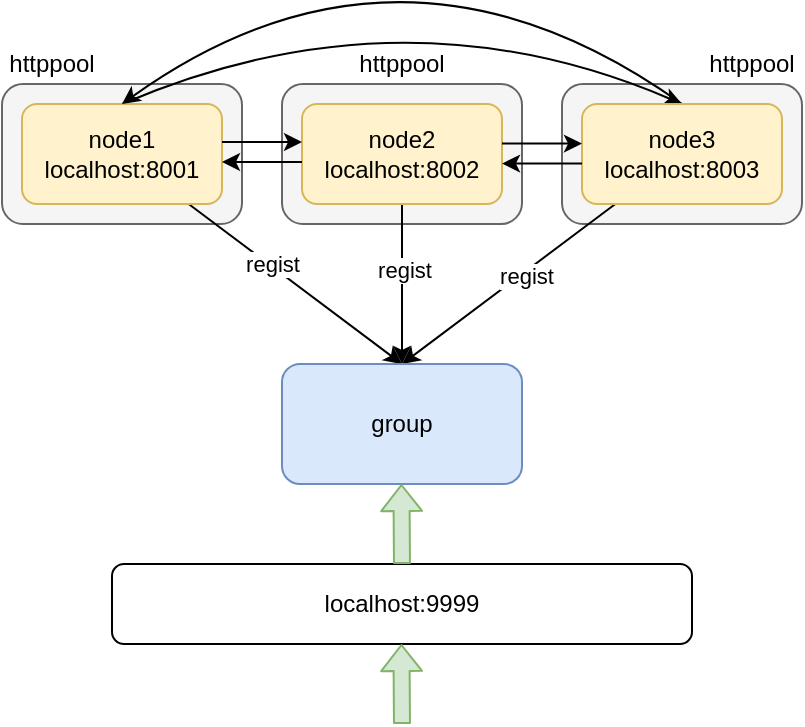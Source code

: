 <mxfile version="20.3.0" type="device"><diagram id="6e6S_aHKfvbpmtfcor55" name="第 1 页"><mxGraphModel dx="705" dy="466" grid="1" gridSize="10" guides="1" tooltips="1" connect="1" arrows="1" fold="1" page="1" pageScale="1" pageWidth="827" pageHeight="1169" math="0" shadow="0"><root><mxCell id="0"/><mxCell id="1" parent="0"/><mxCell id="f-_aCpKq_PBUpmhHTGxh-25" value="&lt;div style=&quot;text-align: left;&quot;&gt;&lt;br&gt;&lt;/div&gt;" style="rounded=1;whiteSpace=wrap;html=1;fillColor=#f5f5f5;fontColor=#333333;strokeColor=#666666;" vertex="1" parent="1"><mxGeometry x="390" y="210" width="120" height="70" as="geometry"/></mxCell><mxCell id="f-_aCpKq_PBUpmhHTGxh-26" value="httppool" style="text;html=1;strokeColor=none;fillColor=none;align=center;verticalAlign=middle;whiteSpace=wrap;rounded=0;" vertex="1" parent="1"><mxGeometry x="460" y="190" width="50" height="20" as="geometry"/></mxCell><mxCell id="f-_aCpKq_PBUpmhHTGxh-23" value="&lt;div style=&quot;text-align: left;&quot;&gt;&lt;br&gt;&lt;/div&gt;" style="rounded=1;whiteSpace=wrap;html=1;fillColor=#f5f5f5;fontColor=#333333;strokeColor=#666666;" vertex="1" parent="1"><mxGeometry x="250" y="210" width="120" height="70" as="geometry"/></mxCell><mxCell id="f-_aCpKq_PBUpmhHTGxh-24" value="httppool" style="text;html=1;strokeColor=none;fillColor=none;align=center;verticalAlign=middle;whiteSpace=wrap;rounded=0;" vertex="1" parent="1"><mxGeometry x="285" y="190" width="50" height="20" as="geometry"/></mxCell><mxCell id="f-_aCpKq_PBUpmhHTGxh-4" value="&lt;div style=&quot;text-align: left;&quot;&gt;&lt;br&gt;&lt;/div&gt;" style="rounded=1;whiteSpace=wrap;html=1;fillColor=#f5f5f5;fontColor=#333333;strokeColor=#666666;" vertex="1" parent="1"><mxGeometry x="110" y="210" width="120" height="70" as="geometry"/></mxCell><mxCell id="f-_aCpKq_PBUpmhHTGxh-13" style="orthogonalLoop=1;jettySize=auto;html=1;entryX=0.5;entryY=0;entryDx=0;entryDy=0;elbow=vertical;curved=1;exitX=0.5;exitY=0;exitDx=0;exitDy=0;" edge="1" parent="1" source="f-_aCpKq_PBUpmhHTGxh-1" target="f-_aCpKq_PBUpmhHTGxh-2"><mxGeometry relative="1" as="geometry"><Array as="points"><mxPoint x="310" y="160"/></Array></mxGeometry></mxCell><mxCell id="f-_aCpKq_PBUpmhHTGxh-16" style="edgeStyle=none;curved=1;orthogonalLoop=1;jettySize=auto;html=1;entryX=0.5;entryY=0;entryDx=0;entryDy=0;elbow=vertical;" edge="1" parent="1" source="f-_aCpKq_PBUpmhHTGxh-1" target="f-_aCpKq_PBUpmhHTGxh-15"><mxGeometry relative="1" as="geometry"/></mxCell><mxCell id="f-_aCpKq_PBUpmhHTGxh-19" value="regist" style="edgeLabel;html=1;align=center;verticalAlign=middle;resizable=0;points=[];" vertex="1" connectable="0" parent="f-_aCpKq_PBUpmhHTGxh-16"><mxGeometry x="-0.239" y="1" relative="1" as="geometry"><mxPoint as="offset"/></mxGeometry></mxCell><mxCell id="f-_aCpKq_PBUpmhHTGxh-1" value="node1&lt;br&gt;localhost:8001" style="rounded=1;whiteSpace=wrap;html=1;fillColor=#fff2cc;strokeColor=#d6b656;" vertex="1" parent="1"><mxGeometry x="120" y="220" width="100" height="50" as="geometry"/></mxCell><mxCell id="f-_aCpKq_PBUpmhHTGxh-14" style="edgeStyle=none;curved=1;orthogonalLoop=1;jettySize=auto;html=1;entryX=0.5;entryY=0;entryDx=0;entryDy=0;elbow=vertical;exitX=0.5;exitY=0;exitDx=0;exitDy=0;" edge="1" parent="1" source="f-_aCpKq_PBUpmhHTGxh-2" target="f-_aCpKq_PBUpmhHTGxh-1"><mxGeometry relative="1" as="geometry"><Array as="points"><mxPoint x="310" y="120"/></Array></mxGeometry></mxCell><mxCell id="f-_aCpKq_PBUpmhHTGxh-18" style="edgeStyle=none;curved=1;orthogonalLoop=1;jettySize=auto;html=1;entryX=0.5;entryY=0;entryDx=0;entryDy=0;elbow=vertical;" edge="1" parent="1" source="f-_aCpKq_PBUpmhHTGxh-2" target="f-_aCpKq_PBUpmhHTGxh-15"><mxGeometry relative="1" as="geometry"/></mxCell><mxCell id="f-_aCpKq_PBUpmhHTGxh-21" value="regist" style="edgeLabel;html=1;align=center;verticalAlign=middle;resizable=0;points=[];" vertex="1" connectable="0" parent="f-_aCpKq_PBUpmhHTGxh-18"><mxGeometry x="-0.139" y="2" relative="1" as="geometry"><mxPoint as="offset"/></mxGeometry></mxCell><mxCell id="f-_aCpKq_PBUpmhHTGxh-2" value="node3&lt;br&gt;localhost:8003" style="rounded=1;whiteSpace=wrap;html=1;fillColor=#fff2cc;strokeColor=#d6b656;" vertex="1" parent="1"><mxGeometry x="400" y="220" width="100" height="50" as="geometry"/></mxCell><mxCell id="f-_aCpKq_PBUpmhHTGxh-17" style="edgeStyle=none;curved=1;orthogonalLoop=1;jettySize=auto;html=1;elbow=vertical;" edge="1" parent="1" source="f-_aCpKq_PBUpmhHTGxh-3" target="f-_aCpKq_PBUpmhHTGxh-15"><mxGeometry relative="1" as="geometry"/></mxCell><mxCell id="f-_aCpKq_PBUpmhHTGxh-20" value="regist" style="edgeLabel;html=1;align=center;verticalAlign=middle;resizable=0;points=[];" vertex="1" connectable="0" parent="f-_aCpKq_PBUpmhHTGxh-17"><mxGeometry x="-0.193" y="1" relative="1" as="geometry"><mxPoint as="offset"/></mxGeometry></mxCell><mxCell id="f-_aCpKq_PBUpmhHTGxh-3" value="node2&lt;br&gt;localhost:8002" style="rounded=1;whiteSpace=wrap;html=1;fillColor=#fff2cc;strokeColor=#d6b656;" vertex="1" parent="1"><mxGeometry x="260" y="220" width="100" height="50" as="geometry"/></mxCell><mxCell id="f-_aCpKq_PBUpmhHTGxh-8" value="" style="endArrow=classic;html=1;rounded=0;" edge="1" parent="1"><mxGeometry width="50" height="50" relative="1" as="geometry"><mxPoint x="220" y="239" as="sourcePoint"/><mxPoint x="260" y="239" as="targetPoint"/></mxGeometry></mxCell><mxCell id="f-_aCpKq_PBUpmhHTGxh-9" value="" style="endArrow=classic;html=1;rounded=0;" edge="1" parent="1"><mxGeometry width="50" height="50" relative="1" as="geometry"><mxPoint x="260" y="249" as="sourcePoint"/><mxPoint x="220" y="249" as="targetPoint"/></mxGeometry></mxCell><mxCell id="f-_aCpKq_PBUpmhHTGxh-10" value="" style="endArrow=classic;html=1;rounded=0;" edge="1" parent="1"><mxGeometry width="50" height="50" relative="1" as="geometry"><mxPoint x="360" y="239.81" as="sourcePoint"/><mxPoint x="400" y="239.81" as="targetPoint"/></mxGeometry></mxCell><mxCell id="f-_aCpKq_PBUpmhHTGxh-11" value="" style="endArrow=classic;html=1;rounded=0;" edge="1" parent="1"><mxGeometry width="50" height="50" relative="1" as="geometry"><mxPoint x="400" y="249.81" as="sourcePoint"/><mxPoint x="360" y="249.81" as="targetPoint"/></mxGeometry></mxCell><mxCell id="f-_aCpKq_PBUpmhHTGxh-15" value="group" style="rounded=1;whiteSpace=wrap;html=1;fillColor=#dae8fc;strokeColor=#6c8ebf;" vertex="1" parent="1"><mxGeometry x="250" y="350" width="120" height="60" as="geometry"/></mxCell><mxCell id="f-_aCpKq_PBUpmhHTGxh-22" value="httppool" style="text;html=1;strokeColor=none;fillColor=none;align=center;verticalAlign=middle;whiteSpace=wrap;rounded=0;" vertex="1" parent="1"><mxGeometry x="110" y="190" width="50" height="20" as="geometry"/></mxCell><mxCell id="f-_aCpKq_PBUpmhHTGxh-27" value="localhost:9999" style="rounded=1;whiteSpace=wrap;html=1;" vertex="1" parent="1"><mxGeometry x="165" y="450" width="290" height="40" as="geometry"/></mxCell><mxCell id="f-_aCpKq_PBUpmhHTGxh-28" value="" style="shape=flexArrow;endArrow=classic;html=1;curved=1;elbow=vertical;fillColor=#d5e8d4;strokeColor=#82b366;width=8;endSize=4;endWidth=11.429;" edge="1" parent="1"><mxGeometry width="50" height="50" relative="1" as="geometry"><mxPoint x="310" y="450" as="sourcePoint"/><mxPoint x="309.71" y="410" as="targetPoint"/></mxGeometry></mxCell><mxCell id="f-_aCpKq_PBUpmhHTGxh-29" value="" style="shape=flexArrow;endArrow=classic;html=1;curved=1;elbow=vertical;fillColor=#d5e8d4;strokeColor=#82b366;width=8;endSize=4;endWidth=11.429;" edge="1" parent="1"><mxGeometry width="50" height="50" relative="1" as="geometry"><mxPoint x="310" y="530" as="sourcePoint"/><mxPoint x="309.71" y="490" as="targetPoint"/></mxGeometry></mxCell></root></mxGraphModel></diagram></mxfile>